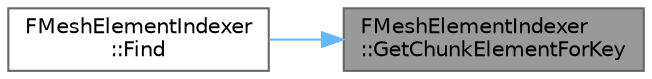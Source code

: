 digraph "FMeshElementIndexer::GetChunkElementForKey"
{
 // INTERACTIVE_SVG=YES
 // LATEX_PDF_SIZE
  bgcolor="transparent";
  edge [fontname=Helvetica,fontsize=10,labelfontname=Helvetica,labelfontsize=10];
  node [fontname=Helvetica,fontsize=10,shape=box,height=0.2,width=0.4];
  rankdir="RL";
  Node1 [id="Node000001",label="FMeshElementIndexer\l::GetChunkElementForKey",height=0.2,width=0.4,color="gray40", fillcolor="grey60", style="filled", fontcolor="black",tooltip=" "];
  Node1 -> Node2 [id="edge1_Node000001_Node000002",dir="back",color="steelblue1",style="solid",tooltip=" "];
  Node2 [id="Node000002",label="FMeshElementIndexer\l::Find",height=0.2,width=0.4,color="grey40", fillcolor="white", style="filled",URL="$da/dd3/classFMeshElementIndexer.html#a23bfac77a8beda62b1331af7a8e164cf",tooltip="Retrieve all referencer indices whose named attribute refers to KeyIndex."];
}
